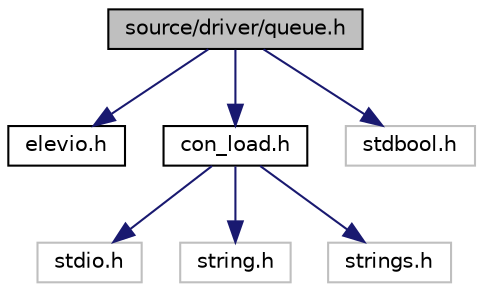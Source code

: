 digraph "source/driver/queue.h"
{
 // LATEX_PDF_SIZE
  edge [fontname="Helvetica",fontsize="10",labelfontname="Helvetica",labelfontsize="10"];
  node [fontname="Helvetica",fontsize="10",shape=record];
  Node1 [label="source/driver/queue.h",height=0.2,width=0.4,color="black", fillcolor="grey75", style="filled", fontcolor="black",tooltip="This is a library to create and operate on a queue, an array of requests. Most of the functions take ..."];
  Node1 -> Node2 [color="midnightblue",fontsize="10",style="solid",fontname="Helvetica"];
  Node2 [label="elevio.h",height=0.2,width=0.4,color="black", fillcolor="white", style="filled",URL="$elevio_8h.html",tooltip="A library for defining the interface between the control logic and the pysical elevator."];
  Node1 -> Node3 [color="midnightblue",fontsize="10",style="solid",fontname="Helvetica"];
  Node3 [label="con_load.h",height=0.2,width=0.4,color="black", fillcolor="white", style="filled",URL="$con__load_8h_source.html",tooltip=" "];
  Node3 -> Node4 [color="midnightblue",fontsize="10",style="solid",fontname="Helvetica"];
  Node4 [label="stdio.h",height=0.2,width=0.4,color="grey75", fillcolor="white", style="filled",tooltip=" "];
  Node3 -> Node5 [color="midnightblue",fontsize="10",style="solid",fontname="Helvetica"];
  Node5 [label="string.h",height=0.2,width=0.4,color="grey75", fillcolor="white", style="filled",tooltip=" "];
  Node3 -> Node6 [color="midnightblue",fontsize="10",style="solid",fontname="Helvetica"];
  Node6 [label="strings.h",height=0.2,width=0.4,color="grey75", fillcolor="white", style="filled",tooltip=" "];
  Node1 -> Node7 [color="midnightblue",fontsize="10",style="solid",fontname="Helvetica"];
  Node7 [label="stdbool.h",height=0.2,width=0.4,color="grey75", fillcolor="white", style="filled",tooltip=" "];
}
